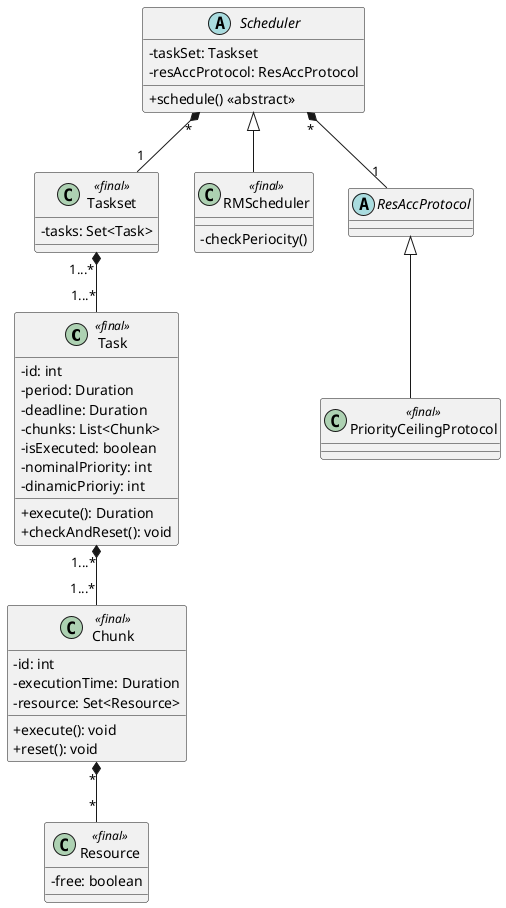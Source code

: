 @startuml Analisi
skinparam classAttributeIconSize 0

' classi
class Task <<final>> {
    - id: int
    - period: Duration
    - deadline: Duration
    - chunks: List<Chunk>
    - isExecuted: boolean
    - nominalPriority: int
    - dinamicPrioriy: int
    + execute(): Duration
    + checkAndReset(): void
}

class Chunk <<final>> {
    - id: int
    - executionTime: Duration
    - resource: Set<Resource>
    + execute(): void
    + reset(): void
}

class Taskset <<final>> {
    - tasks: Set<Task>
}

class Resource <<final>> {
    - free: boolean
}

abstract class Scheduler {
    - taskSet: Taskset
    - resAccProtocol: ResAccProtocol
    + schedule() <<abstract>>
}

class RMScheduler <<final>> {
    - checkPeriocity()
}

abstract class ResAccProtocol {
}

class PriorityCeilingProtocol <<final>> {
}

' relazioni
Task "1...*" *-- "1...*" Chunk
Taskset "1...*" *-- "1...*" Task
Chunk "*" *-- "*" Resource
Scheduler <|-- RMScheduler
Scheduler "*" *-- "1" Taskset
ResAccProtocol <|-- PriorityCeilingProtocol
Scheduler "*" *-- "1" ResAccProtocol

@enduml